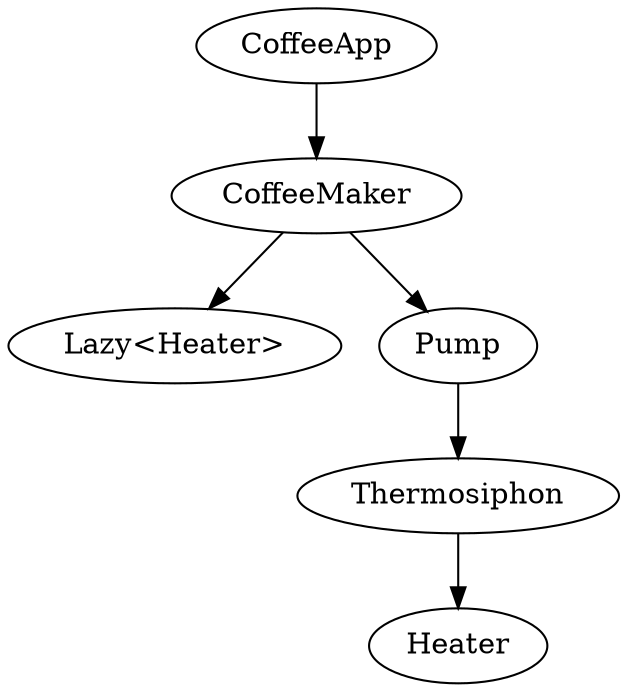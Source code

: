 digraph G1 {
  concentrate = true;
  CoffeeApp -> CoffeeMaker;
  n2 [label="Lazy<Heater>"];
  CoffeeMaker -> n2;
  CoffeeMaker -> Pump;
  Pump -> Thermosiphon;
  Thermosiphon -> Heater;
}

